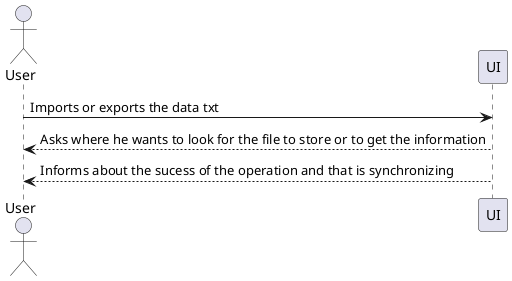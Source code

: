@startuml
actor User
User -> UI: Imports or exports the data txt
UI --> User: Asks where he wants to look for the file to store or to get the information
User <-- UI: Informs about the sucess of the operation and that is synchronizing
@enduml